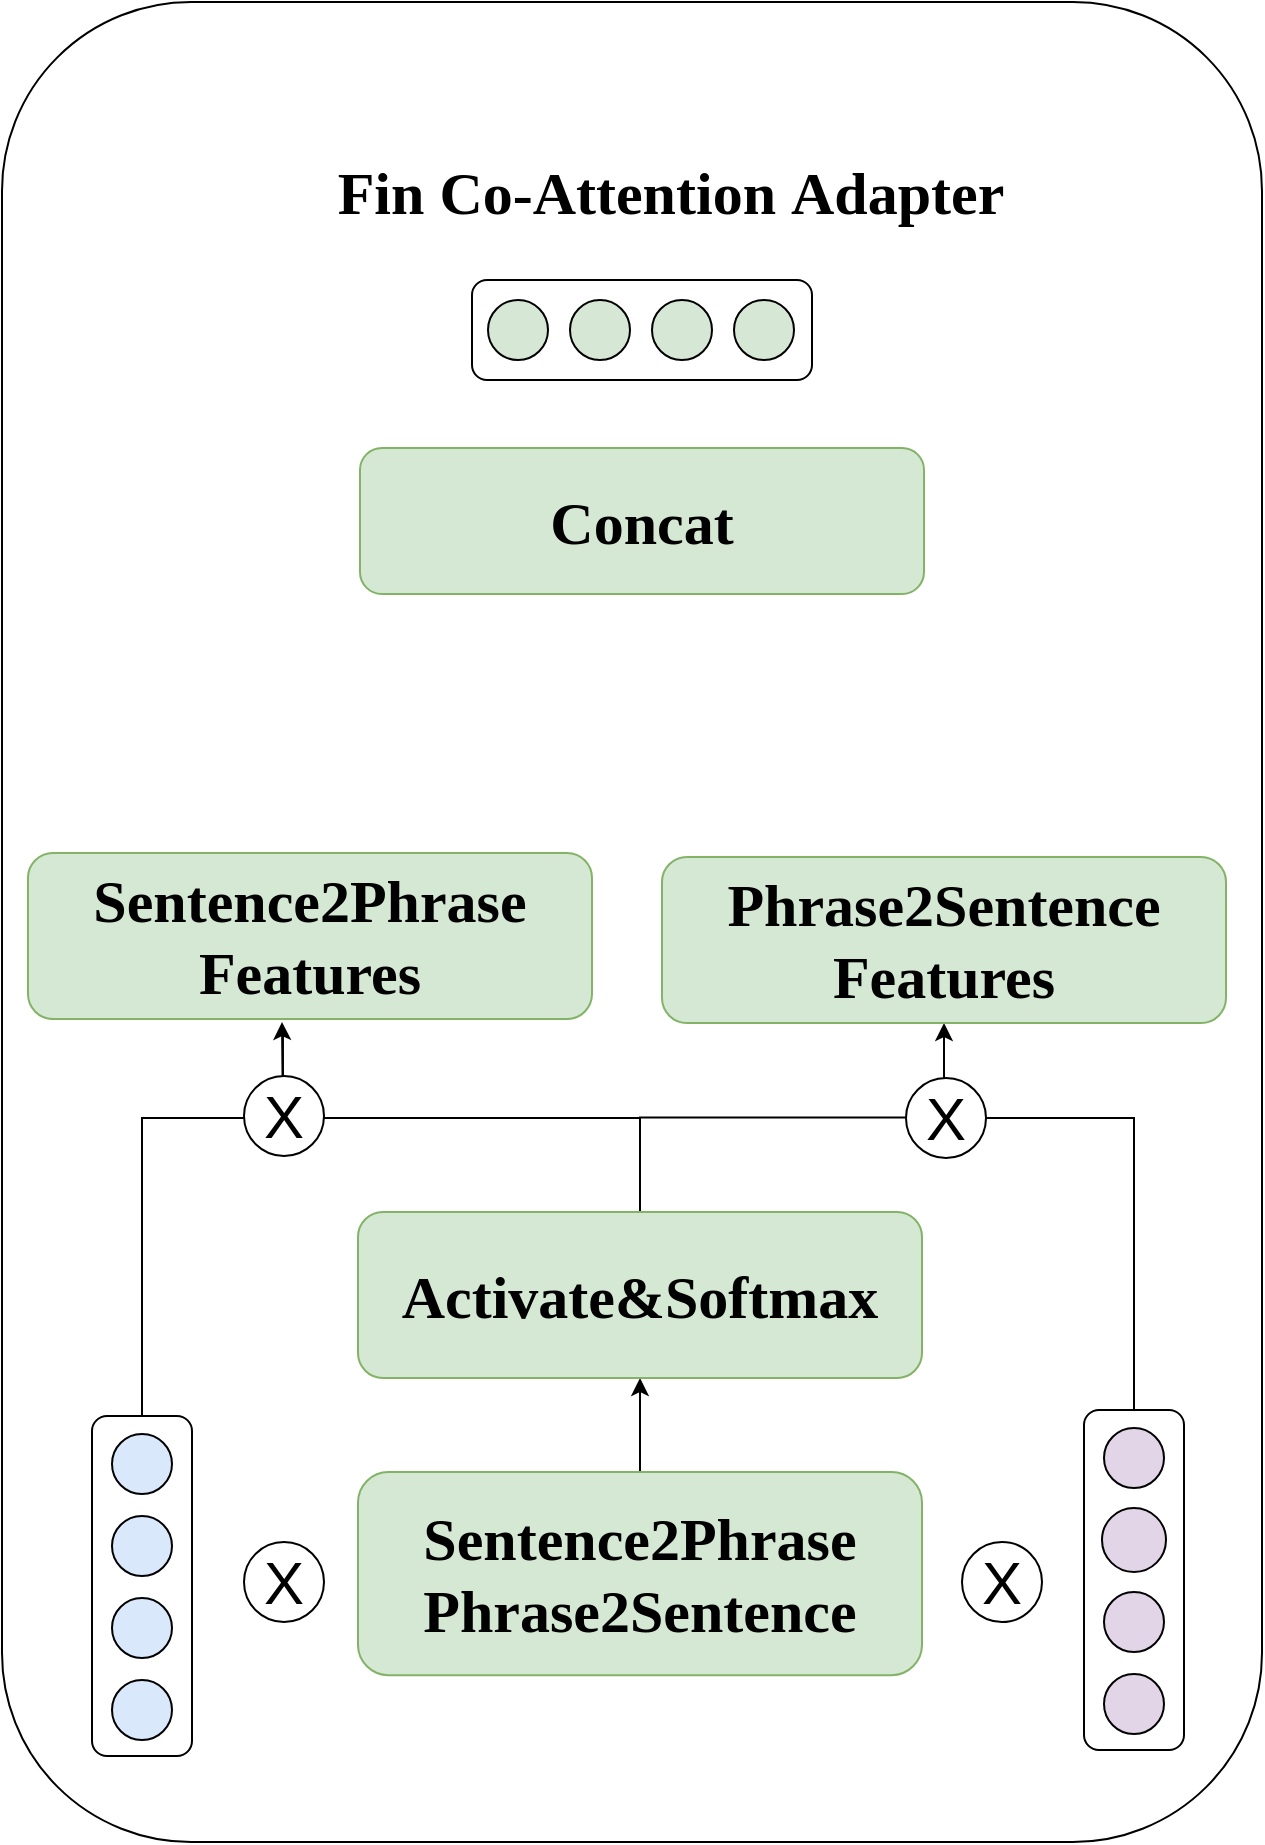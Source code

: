 <mxfile version="22.1.5" type="github">
  <diagram name="第 1 页" id="lpY09yJB2JzATnIjoB9Q">
    <mxGraphModel dx="28" dy="1714" grid="1" gridSize="10" guides="1" tooltips="1" connect="1" arrows="1" fold="1" page="1" pageScale="1" pageWidth="827" pageHeight="1169" math="0" shadow="0">
      <root>
        <mxCell id="0" />
        <mxCell id="1" parent="0" />
        <mxCell id="UGZcTaDrgIyGbtzRg7HA-19" value="" style="rounded=1;whiteSpace=wrap;html=1;" vertex="1" parent="1">
          <mxGeometry x="1140" y="-180" width="630" height="920" as="geometry" />
        </mxCell>
        <mxCell id="UGZcTaDrgIyGbtzRg7HA-20" value="&lt;font face=&quot;Times New Roman&quot; style=&quot;font-size: 30px;&quot;&gt;&lt;b&gt;Fin Co-Attention&amp;nbsp;&lt;/b&gt;&lt;/font&gt;&lt;font size=&quot;1&quot; face=&quot;Times New Roman&quot;&gt;&lt;b style=&quot;font-size: 30px;&quot;&gt;Adapter&lt;/b&gt;&lt;/font&gt;" style="text;html=1;align=center;verticalAlign=middle;resizable=0;points=[];autosize=1;strokeColor=none;fillColor=none;" vertex="1" parent="1">
          <mxGeometry x="1294" y="-109.999" width="360" height="50" as="geometry" />
        </mxCell>
        <mxCell id="UGZcTaDrgIyGbtzRg7HA-68" style="edgeStyle=orthogonalEdgeStyle;rounded=0;orthogonalLoop=1;jettySize=auto;html=1;exitX=0.5;exitY=0;exitDx=0;exitDy=0;entryX=0.5;entryY=1;entryDx=0;entryDy=0;" edge="1" parent="1" source="UGZcTaDrgIyGbtzRg7HA-22" target="UGZcTaDrgIyGbtzRg7HA-44">
          <mxGeometry relative="1" as="geometry" />
        </mxCell>
        <mxCell id="UGZcTaDrgIyGbtzRg7HA-22" value="&lt;b style=&quot;border-color: var(--border-color); font-family: &amp;quot;Times New Roman&amp;quot;; font-size: 30px;&quot;&gt;Sentence2&lt;/b&gt;&lt;b style=&quot;border-color: var(--border-color); font-family: &amp;quot;Times New Roman&amp;quot;; font-size: 30px;&quot;&gt;Phrase&lt;br&gt;&lt;b style=&quot;border-color: var(--border-color);&quot;&gt;Phrase2Sentence&lt;/b&gt;&lt;br&gt;&lt;/b&gt;" style="rounded=1;whiteSpace=wrap;html=1;fillColor=#d5e8d4;strokeColor=#82b366;" vertex="1" parent="1">
          <mxGeometry x="1318" y="555" width="282" height="101.6" as="geometry" />
        </mxCell>
        <mxCell id="UGZcTaDrgIyGbtzRg7HA-24" value="&lt;div&gt;&lt;font style=&quot;font-size: 30px;&quot;&gt;X&lt;/font&gt;&lt;/div&gt;" style="ellipse;whiteSpace=wrap;html=1;aspect=fixed;" vertex="1" parent="1">
          <mxGeometry x="1261" y="589.996" width="40" height="40" as="geometry" />
        </mxCell>
        <mxCell id="UGZcTaDrgIyGbtzRg7HA-26" value="&lt;div&gt;&lt;font style=&quot;font-size: 30px;&quot;&gt;X&lt;/font&gt;&lt;/div&gt;" style="ellipse;whiteSpace=wrap;html=1;aspect=fixed;" vertex="1" parent="1">
          <mxGeometry x="1620" y="589.996" width="40" height="40" as="geometry" />
        </mxCell>
        <mxCell id="UGZcTaDrgIyGbtzRg7HA-27" value="" style="group" vertex="1" connectable="0" parent="1">
          <mxGeometry x="1185" y="527" width="50" height="170" as="geometry" />
        </mxCell>
        <mxCell id="UGZcTaDrgIyGbtzRg7HA-28" value="" style="rounded=1;whiteSpace=wrap;html=1;direction=west;rotation=90;container=0;" vertex="1" parent="UGZcTaDrgIyGbtzRg7HA-27">
          <mxGeometry x="-60" y="60" width="170" height="50" as="geometry" />
        </mxCell>
        <mxCell id="UGZcTaDrgIyGbtzRg7HA-29" value="" style="ellipse;whiteSpace=wrap;html=1;aspect=fixed;fillColor=#dae8fc;direction=west;container=0;" vertex="1" parent="UGZcTaDrgIyGbtzRg7HA-27">
          <mxGeometry x="10" y="9" width="30" height="30" as="geometry" />
        </mxCell>
        <mxCell id="UGZcTaDrgIyGbtzRg7HA-30" value="" style="ellipse;whiteSpace=wrap;html=1;aspect=fixed;fillColor=#dae8fc;direction=west;container=0;" vertex="1" parent="UGZcTaDrgIyGbtzRg7HA-27">
          <mxGeometry x="10" y="50" width="30" height="30" as="geometry" />
        </mxCell>
        <mxCell id="UGZcTaDrgIyGbtzRg7HA-31" value="" style="ellipse;whiteSpace=wrap;html=1;aspect=fixed;fillColor=#dae8fc;direction=west;container=0;" vertex="1" parent="UGZcTaDrgIyGbtzRg7HA-27">
          <mxGeometry x="10" y="91" width="30" height="30" as="geometry" />
        </mxCell>
        <mxCell id="UGZcTaDrgIyGbtzRg7HA-32" value="" style="ellipse;whiteSpace=wrap;html=1;aspect=fixed;fillColor=#dae8fc;direction=west;container=0;" vertex="1" parent="UGZcTaDrgIyGbtzRg7HA-27">
          <mxGeometry x="10" y="132" width="30" height="30" as="geometry" />
        </mxCell>
        <mxCell id="UGZcTaDrgIyGbtzRg7HA-81" style="edgeStyle=orthogonalEdgeStyle;rounded=0;orthogonalLoop=1;jettySize=auto;html=1;exitX=0.5;exitY=0;exitDx=0;exitDy=0;" edge="1" parent="1" source="UGZcTaDrgIyGbtzRg7HA-44">
          <mxGeometry relative="1" as="geometry">
            <mxPoint x="1280" y="330" as="targetPoint" />
          </mxGeometry>
        </mxCell>
        <mxCell id="UGZcTaDrgIyGbtzRg7HA-85" style="edgeStyle=orthogonalEdgeStyle;rounded=0;orthogonalLoop=1;jettySize=auto;html=1;exitX=0.5;exitY=0;exitDx=0;exitDy=0;entryX=0.5;entryY=1;entryDx=0;entryDy=0;" edge="1" parent="1" source="UGZcTaDrgIyGbtzRg7HA-44" target="UGZcTaDrgIyGbtzRg7HA-84">
          <mxGeometry relative="1" as="geometry" />
        </mxCell>
        <mxCell id="UGZcTaDrgIyGbtzRg7HA-44" value="&lt;b style=&quot;border-color: var(--border-color); font-family: &amp;quot;Times New Roman&amp;quot;; font-size: 30px;&quot;&gt;Activate&amp;amp;Softmax&lt;br&gt;&lt;/b&gt;" style="rounded=1;whiteSpace=wrap;html=1;fillColor=#d5e8d4;strokeColor=#82b366;" vertex="1" parent="1">
          <mxGeometry x="1318" y="425" width="282" height="83" as="geometry" />
        </mxCell>
        <mxCell id="UGZcTaDrgIyGbtzRg7HA-59" value="" style="group" vertex="1" connectable="0" parent="1">
          <mxGeometry x="1681" y="524" width="50" height="170" as="geometry" />
        </mxCell>
        <mxCell id="UGZcTaDrgIyGbtzRg7HA-33" value="" style="rounded=1;whiteSpace=wrap;html=1;direction=west;rotation=90;container=0;" vertex="1" parent="UGZcTaDrgIyGbtzRg7HA-59">
          <mxGeometry x="-60" y="60" width="170" height="50" as="geometry" />
        </mxCell>
        <mxCell id="UGZcTaDrgIyGbtzRg7HA-34" value="" style="ellipse;whiteSpace=wrap;html=1;aspect=fixed;fillColor=#e1d5e7;direction=west;container=0;" vertex="1" parent="UGZcTaDrgIyGbtzRg7HA-59">
          <mxGeometry x="10" y="9" width="30" height="30" as="geometry" />
        </mxCell>
        <mxCell id="UGZcTaDrgIyGbtzRg7HA-35" value="" style="ellipse;whiteSpace=wrap;html=1;aspect=fixed;fillColor=#e1d5e7;direction=west;container=0;" vertex="1" parent="UGZcTaDrgIyGbtzRg7HA-59">
          <mxGeometry x="9" y="49" width="32" height="32" as="geometry" />
        </mxCell>
        <mxCell id="UGZcTaDrgIyGbtzRg7HA-36" value="" style="ellipse;whiteSpace=wrap;html=1;aspect=fixed;fillColor=#e1d5e7;direction=west;container=0;" vertex="1" parent="UGZcTaDrgIyGbtzRg7HA-59">
          <mxGeometry x="10" y="91" width="30" height="30" as="geometry" />
        </mxCell>
        <mxCell id="UGZcTaDrgIyGbtzRg7HA-37" value="" style="ellipse;whiteSpace=wrap;html=1;aspect=fixed;fillColor=#e1d5e7;direction=west;container=0;" vertex="1" parent="UGZcTaDrgIyGbtzRg7HA-59">
          <mxGeometry x="10" y="132" width="30" height="30" as="geometry" />
        </mxCell>
        <mxCell id="UGZcTaDrgIyGbtzRg7HA-72" value="" style="group;rotation=90;" vertex="1" connectable="0" parent="1">
          <mxGeometry x="1435" y="-101" width="50" height="170" as="geometry" />
        </mxCell>
        <mxCell id="UGZcTaDrgIyGbtzRg7HA-39" value="" style="rounded=1;whiteSpace=wrap;html=1;direction=west;rotation=180;container=0;" vertex="1" parent="UGZcTaDrgIyGbtzRg7HA-72">
          <mxGeometry x="-60" y="60" width="170" height="50" as="geometry" />
        </mxCell>
        <mxCell id="UGZcTaDrgIyGbtzRg7HA-40" value="" style="ellipse;whiteSpace=wrap;html=1;aspect=fixed;fillColor=#d6e8d5;direction=west;container=0;rotation=90;" vertex="1" parent="UGZcTaDrgIyGbtzRg7HA-72">
          <mxGeometry x="71" y="70" width="30" height="30" as="geometry" />
        </mxCell>
        <mxCell id="UGZcTaDrgIyGbtzRg7HA-41" value="" style="ellipse;whiteSpace=wrap;html=1;aspect=fixed;fillColor=#d6e8d5;direction=west;container=0;rotation=90;" vertex="1" parent="UGZcTaDrgIyGbtzRg7HA-72">
          <mxGeometry x="30" y="70" width="30" height="30" as="geometry" />
        </mxCell>
        <mxCell id="UGZcTaDrgIyGbtzRg7HA-42" value="" style="ellipse;whiteSpace=wrap;html=1;aspect=fixed;fillColor=#d6e8d5;direction=west;container=0;rotation=90;" vertex="1" parent="UGZcTaDrgIyGbtzRg7HA-72">
          <mxGeometry x="-11" y="70" width="30" height="30" as="geometry" />
        </mxCell>
        <mxCell id="UGZcTaDrgIyGbtzRg7HA-43" value="" style="ellipse;whiteSpace=wrap;html=1;aspect=fixed;fillColor=#d6e8d5;direction=west;container=0;rotation=90;" vertex="1" parent="UGZcTaDrgIyGbtzRg7HA-72">
          <mxGeometry x="-52" y="70" width="30" height="30" as="geometry" />
        </mxCell>
        <mxCell id="UGZcTaDrgIyGbtzRg7HA-74" value="&lt;b style=&quot;border-color: var(--border-color); font-family: &amp;quot;Times New Roman&amp;quot;; font-size: 30px;&quot;&gt;Concat&lt;br&gt;&lt;/b&gt;" style="rounded=1;whiteSpace=wrap;html=1;fillColor=#d5e8d4;strokeColor=#82b366;" vertex="1" parent="1">
          <mxGeometry x="1319" y="43" width="282" height="73" as="geometry" />
        </mxCell>
        <mxCell id="UGZcTaDrgIyGbtzRg7HA-80" value="&lt;b style=&quot;border-color: var(--border-color); font-family: &amp;quot;Times New Roman&amp;quot;; font-size: 30px;&quot;&gt;&lt;b style=&quot;border-color: var(--border-color);&quot;&gt;Sentence2&lt;/b&gt;&lt;b style=&quot;border-color: var(--border-color);&quot;&gt;Phrase&lt;br&gt;&lt;/b&gt;Features&lt;br&gt;&lt;/b&gt;" style="rounded=1;whiteSpace=wrap;html=1;fillColor=#d5e8d4;strokeColor=#82b366;" vertex="1" parent="1">
          <mxGeometry x="1153" y="245.5" width="282" height="83" as="geometry" />
        </mxCell>
        <mxCell id="UGZcTaDrgIyGbtzRg7HA-82" style="edgeStyle=orthogonalEdgeStyle;rounded=0;orthogonalLoop=1;jettySize=auto;html=1;exitX=1;exitY=0.5;exitDx=0;exitDy=0;entryX=0.452;entryY=1.078;entryDx=0;entryDy=0;entryPerimeter=0;endArrow=none;endFill=0;" edge="1" parent="1" source="UGZcTaDrgIyGbtzRg7HA-28">
          <mxGeometry relative="1" as="geometry">
            <mxPoint x="1210" y="525" as="sourcePoint" />
            <mxPoint x="1280.464" y="332.974" as="targetPoint" />
            <Array as="points">
              <mxPoint x="1210" y="378" />
              <mxPoint x="1280" y="378" />
            </Array>
          </mxGeometry>
        </mxCell>
        <mxCell id="UGZcTaDrgIyGbtzRg7HA-69" value="&lt;div&gt;&lt;font style=&quot;font-size: 30px;&quot;&gt;X&lt;/font&gt;&lt;/div&gt;" style="ellipse;whiteSpace=wrap;html=1;aspect=fixed;" vertex="1" parent="1">
          <mxGeometry x="1261" y="356.996" width="40" height="40" as="geometry" />
        </mxCell>
        <mxCell id="UGZcTaDrgIyGbtzRg7HA-84" value="&lt;b style=&quot;border-color: var(--border-color); font-family: &amp;quot;Times New Roman&amp;quot;; font-size: 30px;&quot;&gt;&lt;b style=&quot;border-color: var(--border-color);&quot;&gt;&lt;b style=&quot;border-color: var(--border-color);&quot;&gt;Phrase2Sentence&lt;br&gt;&lt;/b&gt;&lt;/b&gt;Features&lt;br&gt;&lt;/b&gt;" style="rounded=1;whiteSpace=wrap;html=1;fillColor=#d5e8d4;strokeColor=#82b366;" vertex="1" parent="1">
          <mxGeometry x="1470" y="247.5" width="282" height="83" as="geometry" />
        </mxCell>
        <mxCell id="UGZcTaDrgIyGbtzRg7HA-86" style="edgeStyle=orthogonalEdgeStyle;rounded=0;orthogonalLoop=1;jettySize=auto;html=1;entryX=0.5;entryY=1;entryDx=0;entryDy=0;endArrow=none;endFill=0;exitX=1;exitY=0.5;exitDx=0;exitDy=0;" edge="1" parent="1" source="UGZcTaDrgIyGbtzRg7HA-33">
          <mxGeometry relative="1" as="geometry">
            <mxPoint x="1706" y="520" as="sourcePoint" />
            <mxPoint x="1611" y="338.5" as="targetPoint" />
            <Array as="points">
              <mxPoint x="1706" y="378" />
              <mxPoint x="1611" y="378" />
            </Array>
          </mxGeometry>
        </mxCell>
        <mxCell id="UGZcTaDrgIyGbtzRg7HA-70" value="&lt;div&gt;&lt;font style=&quot;font-size: 30px;&quot;&gt;X&lt;/font&gt;&lt;/div&gt;" style="ellipse;whiteSpace=wrap;html=1;aspect=fixed;" vertex="1" parent="1">
          <mxGeometry x="1592" y="357.996" width="40" height="40" as="geometry" />
        </mxCell>
      </root>
    </mxGraphModel>
  </diagram>
</mxfile>
